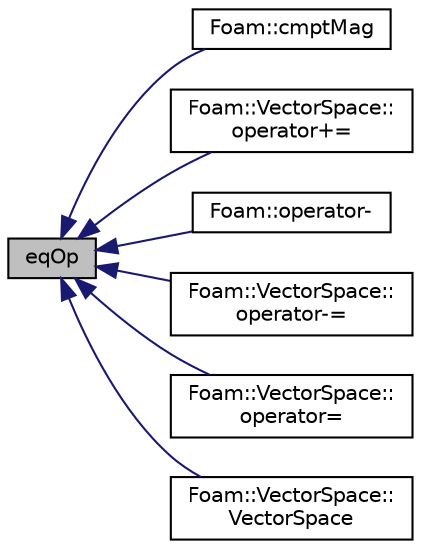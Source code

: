 digraph "eqOp"
{
  bgcolor="transparent";
  edge [fontname="Helvetica",fontsize="10",labelfontname="Helvetica",labelfontsize="10"];
  node [fontname="Helvetica",fontsize="10",shape=record];
  rankdir="LR";
  Node1 [label="eqOp",height=0.2,width=0.4,color="black", fillcolor="grey75", style="filled", fontcolor="black"];
  Node1 -> Node2 [dir="back",color="midnightblue",fontsize="10",style="solid",fontname="Helvetica"];
  Node2 [label="Foam::cmptMag",height=0.2,width=0.4,color="black",URL="$a10725.html#a8ba1239517ddf019b331782c9adc8540"];
  Node1 -> Node3 [dir="back",color="midnightblue",fontsize="10",style="solid",fontname="Helvetica"];
  Node3 [label="Foam::VectorSpace::\loperator+=",height=0.2,width=0.4,color="black",URL="$a02789.html#adec7cd3c104f69be66dad91d3ff04ffa"];
  Node1 -> Node4 [dir="back",color="midnightblue",fontsize="10",style="solid",fontname="Helvetica"];
  Node4 [label="Foam::operator-",height=0.2,width=0.4,color="black",URL="$a10725.html#a3307809f0f83104b779c6f56aa76ee41"];
  Node1 -> Node5 [dir="back",color="midnightblue",fontsize="10",style="solid",fontname="Helvetica"];
  Node5 [label="Foam::VectorSpace::\loperator-=",height=0.2,width=0.4,color="black",URL="$a02789.html#a6365cf95d95c759853dc953930146656"];
  Node1 -> Node6 [dir="back",color="midnightblue",fontsize="10",style="solid",fontname="Helvetica"];
  Node6 [label="Foam::VectorSpace::\loperator=",height=0.2,width=0.4,color="black",URL="$a02789.html#a1d7fe7b059561f395cdb6cf959944f34"];
  Node1 -> Node7 [dir="back",color="midnightblue",fontsize="10",style="solid",fontname="Helvetica"];
  Node7 [label="Foam::VectorSpace::\lVectorSpace",height=0.2,width=0.4,color="black",URL="$a02789.html#a3a84c84d4c4c91f1d2649a4421325023",tooltip="Construct as copy. "];
}
